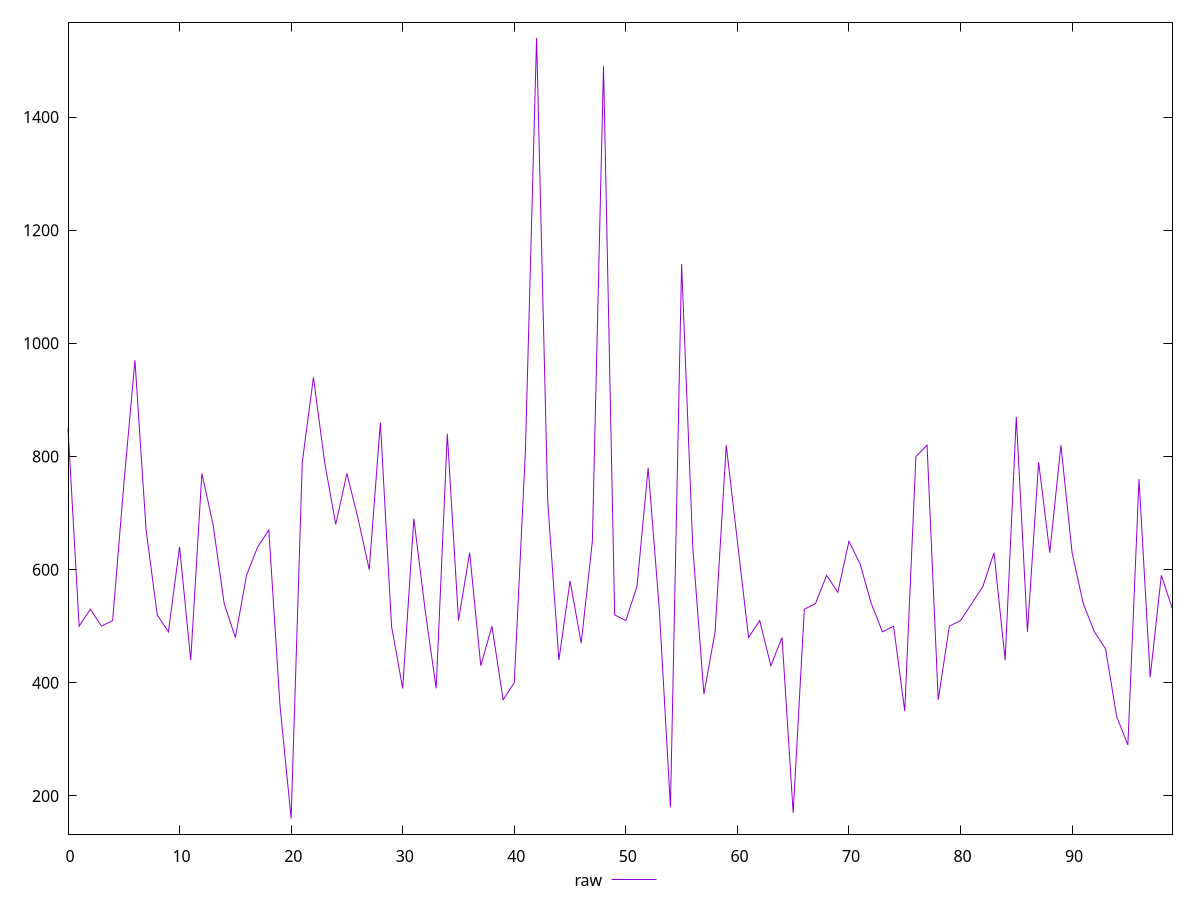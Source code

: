 reset

$raw <<EOF
0 850
1 500
2 530
3 500
4 510
5 750
6 970
7 670
8 520
9 490
10 640
11 440
12 770
13 680
14 540
15 480
16 590
17 640
18 670
19 360
20 160
21 790
22 940
23 790
24 680
25 770
26 690
27 600
28 860
29 500
30 390
31 690
32 530
33 390
34 840
35 510
36 630
37 430
38 500
39 370
40 400
41 810
42 1540
43 720
44 440
45 580
46 470
47 650
48 1490
49 520
50 510
51 570
52 780
53 530
54 180
55 1140
56 640
57 380
58 490
59 820
60 650
61 480
62 510
63 430
64 480
65 170
66 530
67 540
68 590
69 560
70 650
71 610
72 540
73 490
74 500
75 350
76 800
77 820
78 370
79 500
80 510
81 540
82 570
83 630
84 440
85 870
86 490
87 790
88 630
89 820
90 630
91 540
92 490
93 460
94 340
95 290
96 760
97 410
98 590
99 530
EOF

set key outside below
set xrange [0:99]
set yrange [132.4:1567.6]
set trange [132.4:1567.6]
set terminal svg size 640, 500 enhanced background rgb 'white'
set output "report_00015_2021-02-09T16-11-33.973Z/uses-http2/samples/pages+cached+noadtech+nomedia/raw/values.svg"

plot $raw title "raw" with line

reset
